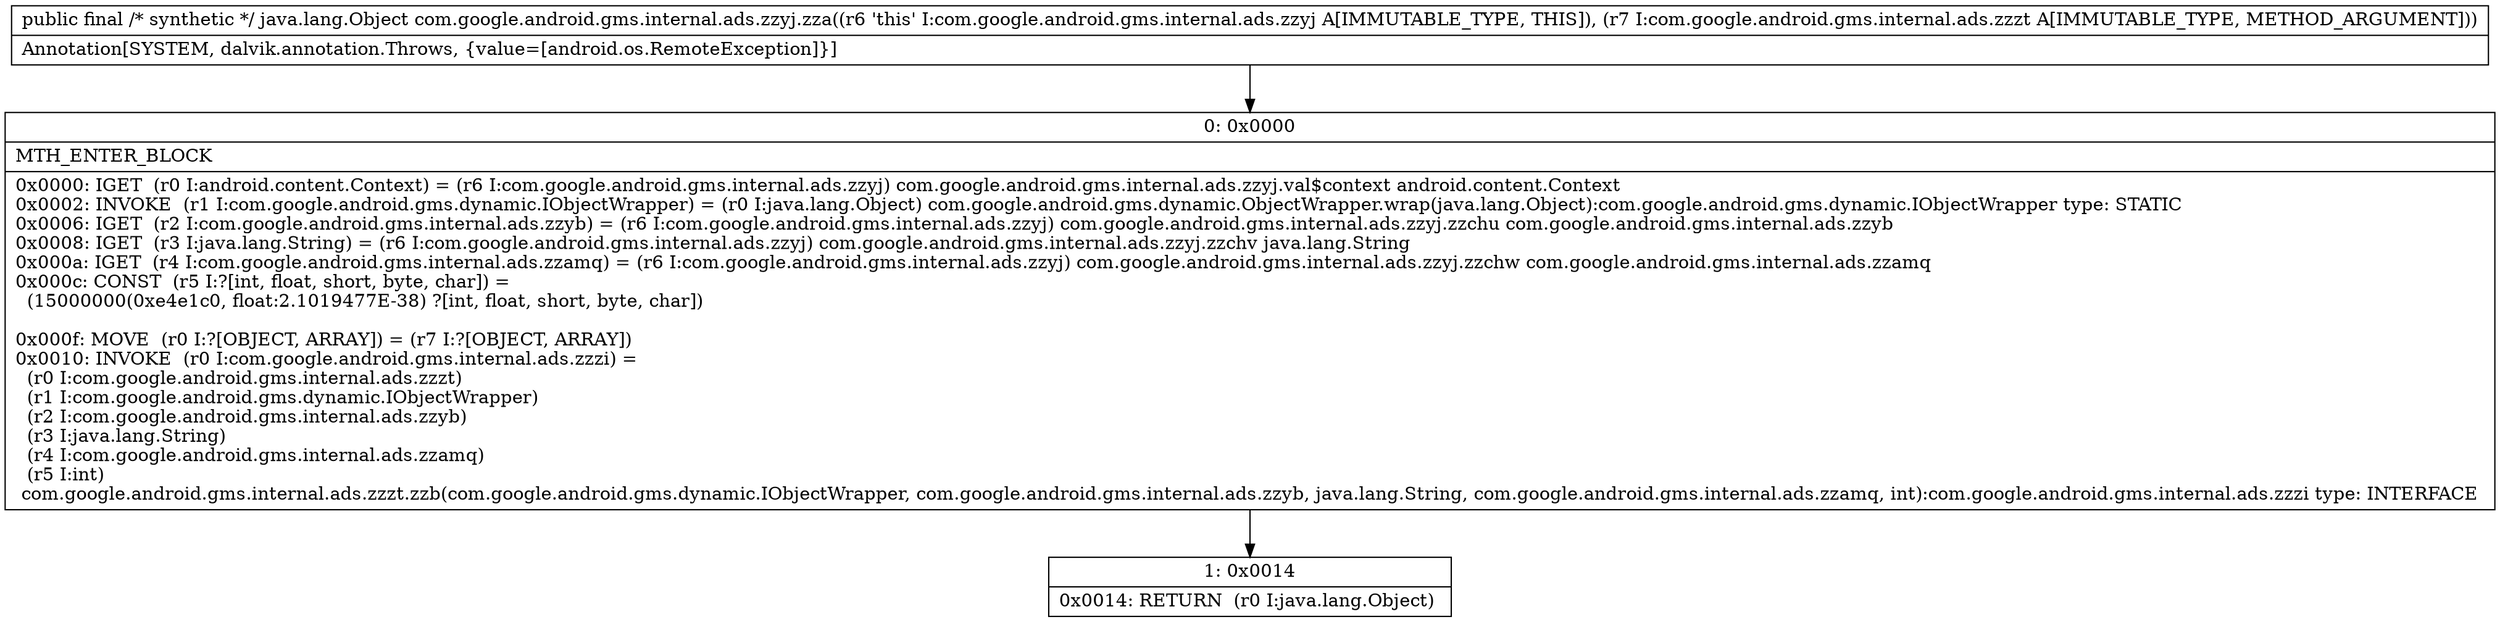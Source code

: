 digraph "CFG forcom.google.android.gms.internal.ads.zzyj.zza(Lcom\/google\/android\/gms\/internal\/ads\/zzzt;)Ljava\/lang\/Object;" {
Node_0 [shape=record,label="{0\:\ 0x0000|MTH_ENTER_BLOCK\l|0x0000: IGET  (r0 I:android.content.Context) = (r6 I:com.google.android.gms.internal.ads.zzyj) com.google.android.gms.internal.ads.zzyj.val$context android.content.Context \l0x0002: INVOKE  (r1 I:com.google.android.gms.dynamic.IObjectWrapper) = (r0 I:java.lang.Object) com.google.android.gms.dynamic.ObjectWrapper.wrap(java.lang.Object):com.google.android.gms.dynamic.IObjectWrapper type: STATIC \l0x0006: IGET  (r2 I:com.google.android.gms.internal.ads.zzyb) = (r6 I:com.google.android.gms.internal.ads.zzyj) com.google.android.gms.internal.ads.zzyj.zzchu com.google.android.gms.internal.ads.zzyb \l0x0008: IGET  (r3 I:java.lang.String) = (r6 I:com.google.android.gms.internal.ads.zzyj) com.google.android.gms.internal.ads.zzyj.zzchv java.lang.String \l0x000a: IGET  (r4 I:com.google.android.gms.internal.ads.zzamq) = (r6 I:com.google.android.gms.internal.ads.zzyj) com.google.android.gms.internal.ads.zzyj.zzchw com.google.android.gms.internal.ads.zzamq \l0x000c: CONST  (r5 I:?[int, float, short, byte, char]) = \l  (15000000(0xe4e1c0, float:2.1019477E\-38) ?[int, float, short, byte, char])\l \l0x000f: MOVE  (r0 I:?[OBJECT, ARRAY]) = (r7 I:?[OBJECT, ARRAY]) \l0x0010: INVOKE  (r0 I:com.google.android.gms.internal.ads.zzzi) = \l  (r0 I:com.google.android.gms.internal.ads.zzzt)\l  (r1 I:com.google.android.gms.dynamic.IObjectWrapper)\l  (r2 I:com.google.android.gms.internal.ads.zzyb)\l  (r3 I:java.lang.String)\l  (r4 I:com.google.android.gms.internal.ads.zzamq)\l  (r5 I:int)\l com.google.android.gms.internal.ads.zzzt.zzb(com.google.android.gms.dynamic.IObjectWrapper, com.google.android.gms.internal.ads.zzyb, java.lang.String, com.google.android.gms.internal.ads.zzamq, int):com.google.android.gms.internal.ads.zzzi type: INTERFACE \l}"];
Node_1 [shape=record,label="{1\:\ 0x0014|0x0014: RETURN  (r0 I:java.lang.Object) \l}"];
MethodNode[shape=record,label="{public final \/* synthetic *\/ java.lang.Object com.google.android.gms.internal.ads.zzyj.zza((r6 'this' I:com.google.android.gms.internal.ads.zzyj A[IMMUTABLE_TYPE, THIS]), (r7 I:com.google.android.gms.internal.ads.zzzt A[IMMUTABLE_TYPE, METHOD_ARGUMENT]))  | Annotation[SYSTEM, dalvik.annotation.Throws, \{value=[android.os.RemoteException]\}]\l}"];
MethodNode -> Node_0;
Node_0 -> Node_1;
}

